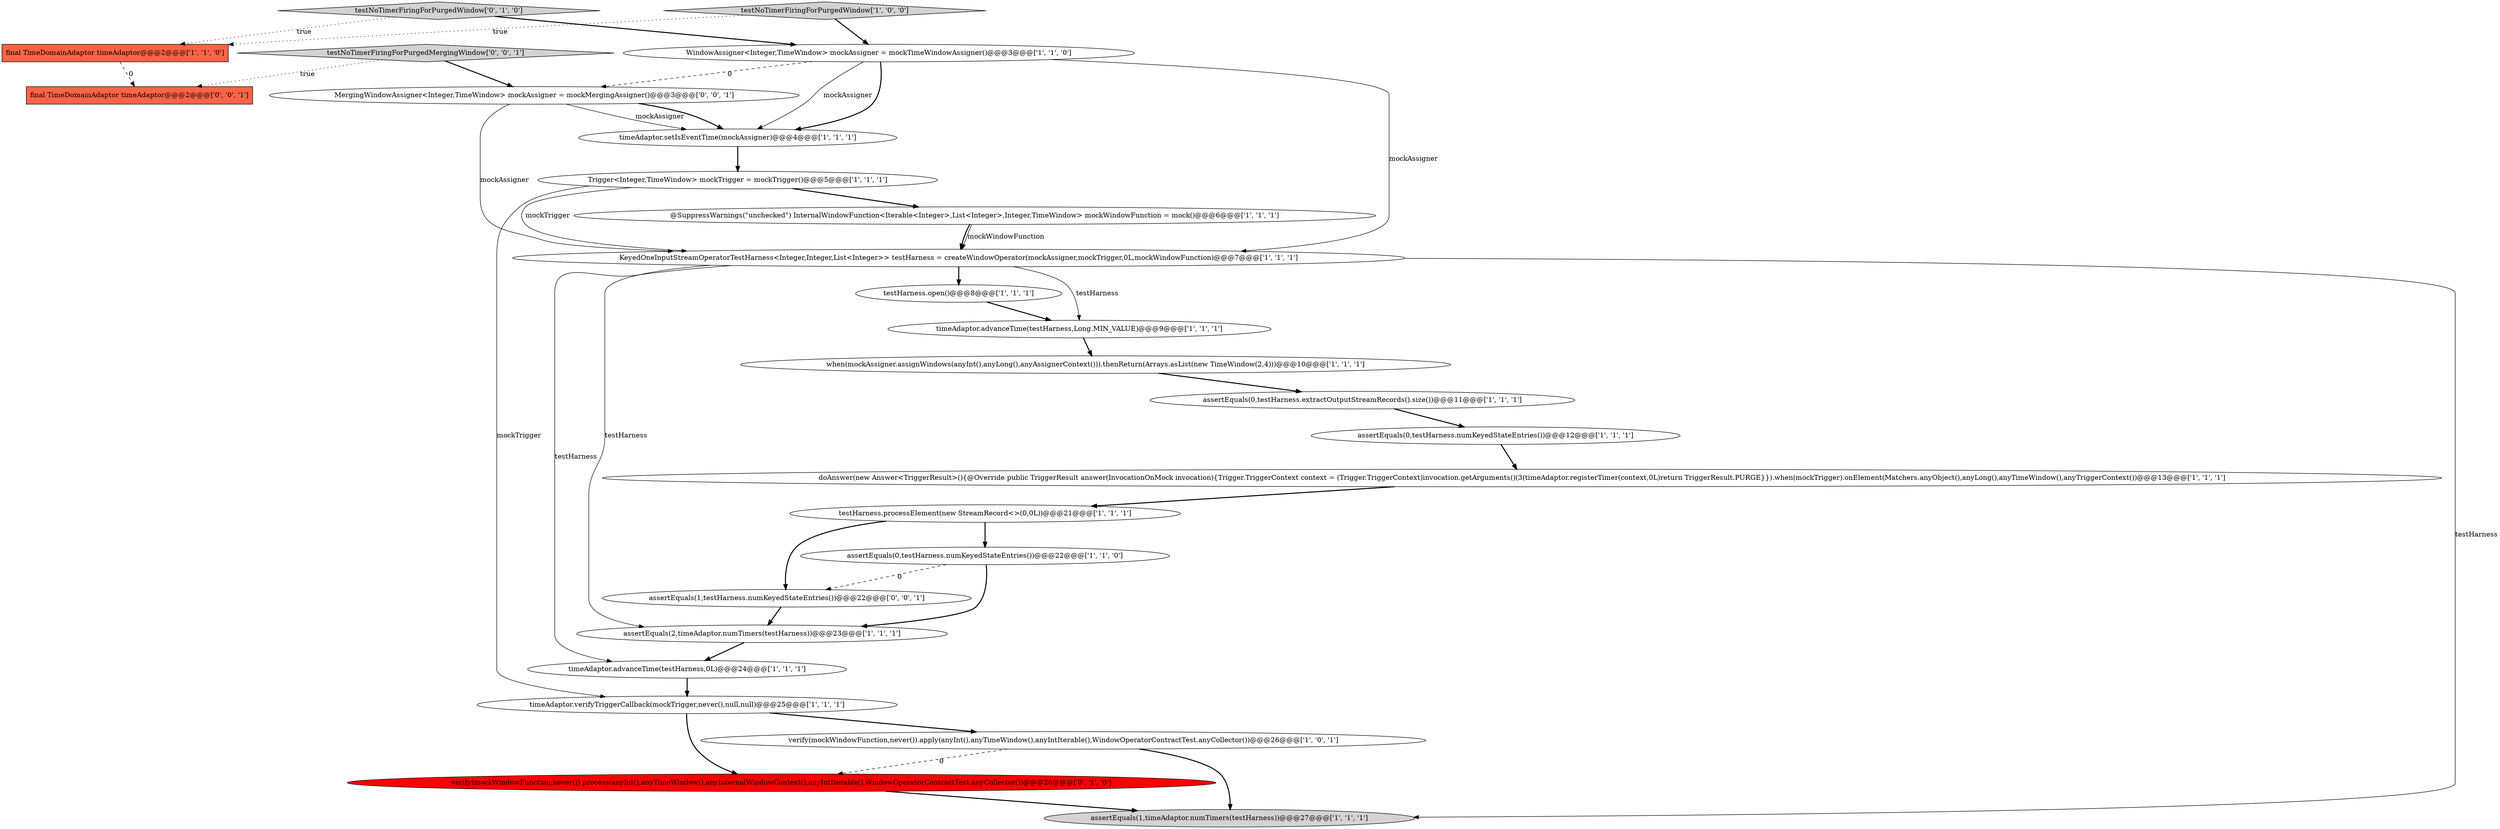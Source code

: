 digraph {
17 [style = filled, label = "assertEquals(2,timeAdaptor.numTimers(testHarness))@@@23@@@['1', '1', '1']", fillcolor = white, shape = ellipse image = "AAA0AAABBB1BBB"];
9 [style = filled, label = "assertEquals(0,testHarness.numKeyedStateEntries())@@@22@@@['1', '1', '0']", fillcolor = white, shape = ellipse image = "AAA0AAABBB1BBB"];
19 [style = filled, label = "Trigger<Integer,TimeWindow> mockTrigger = mockTrigger()@@@5@@@['1', '1', '1']", fillcolor = white, shape = ellipse image = "AAA0AAABBB1BBB"];
15 [style = filled, label = "WindowAssigner<Integer,TimeWindow> mockAssigner = mockTimeWindowAssigner()@@@3@@@['1', '1', '0']", fillcolor = white, shape = ellipse image = "AAA0AAABBB1BBB"];
3 [style = filled, label = "testHarness.open()@@@8@@@['1', '1', '1']", fillcolor = white, shape = ellipse image = "AAA0AAABBB1BBB"];
13 [style = filled, label = "timeAdaptor.setIsEventTime(mockAssigner)@@@4@@@['1', '1', '1']", fillcolor = white, shape = ellipse image = "AAA0AAABBB1BBB"];
6 [style = filled, label = "timeAdaptor.advanceTime(testHarness,0L)@@@24@@@['1', '1', '1']", fillcolor = white, shape = ellipse image = "AAA0AAABBB1BBB"];
10 [style = filled, label = "assertEquals(0,testHarness.numKeyedStateEntries())@@@12@@@['1', '1', '1']", fillcolor = white, shape = ellipse image = "AAA0AAABBB1BBB"];
5 [style = filled, label = "timeAdaptor.advanceTime(testHarness,Long.MIN_VALUE)@@@9@@@['1', '1', '1']", fillcolor = white, shape = ellipse image = "AAA0AAABBB1BBB"];
21 [style = filled, label = "testNoTimerFiringForPurgedWindow['0', '1', '0']", fillcolor = lightgray, shape = diamond image = "AAA0AAABBB2BBB"];
16 [style = filled, label = "assertEquals(0,testHarness.extractOutputStreamRecords().size())@@@11@@@['1', '1', '1']", fillcolor = white, shape = ellipse image = "AAA0AAABBB1BBB"];
2 [style = filled, label = "when(mockAssigner.assignWindows(anyInt(),anyLong(),anyAssignerContext())).thenReturn(Arrays.asList(new TimeWindow(2,4)))@@@10@@@['1', '1', '1']", fillcolor = white, shape = ellipse image = "AAA0AAABBB1BBB"];
11 [style = filled, label = "doAnswer(new Answer<TriggerResult>(){@Override public TriggerResult answer(InvocationOnMock invocation){Trigger.TriggerContext context = (Trigger.TriggerContext)invocation.getArguments()(3(timeAdaptor.registerTimer(context,0L)return TriggerResult.PURGE}}).when(mockTrigger).onElement(Matchers.anyObject(),anyLong(),anyTimeWindow(),anyTriggerContext())@@@13@@@['1', '1', '1']", fillcolor = white, shape = ellipse image = "AAA0AAABBB1BBB"];
18 [style = filled, label = "final TimeDomainAdaptor timeAdaptor@@@2@@@['1', '1', '0']", fillcolor = tomato, shape = box image = "AAA0AAABBB1BBB"];
8 [style = filled, label = "timeAdaptor.verifyTriggerCallback(mockTrigger,never(),null,null)@@@25@@@['1', '1', '1']", fillcolor = white, shape = ellipse image = "AAA0AAABBB1BBB"];
22 [style = filled, label = "MergingWindowAssigner<Integer,TimeWindow> mockAssigner = mockMergingAssigner()@@@3@@@['0', '0', '1']", fillcolor = white, shape = ellipse image = "AAA0AAABBB3BBB"];
14 [style = filled, label = "testHarness.processElement(new StreamRecord<>(0,0L))@@@21@@@['1', '1', '1']", fillcolor = white, shape = ellipse image = "AAA0AAABBB1BBB"];
4 [style = filled, label = "@SuppressWarnings(\"unchecked\") InternalWindowFunction<Iterable<Integer>,List<Integer>,Integer,TimeWindow> mockWindowFunction = mock()@@@6@@@['1', '1', '1']", fillcolor = white, shape = ellipse image = "AAA0AAABBB1BBB"];
20 [style = filled, label = "verify(mockWindowFunction,never()).process(anyInt(),anyTimeWindow(),anyInternalWindowContext(),anyIntIterable(),WindowOperatorContractTest.anyCollector())@@@26@@@['0', '1', '0']", fillcolor = red, shape = ellipse image = "AAA1AAABBB2BBB"];
0 [style = filled, label = "testNoTimerFiringForPurgedWindow['1', '0', '0']", fillcolor = lightgray, shape = diamond image = "AAA0AAABBB1BBB"];
25 [style = filled, label = "testNoTimerFiringForPurgedMergingWindow['0', '0', '1']", fillcolor = lightgray, shape = diamond image = "AAA0AAABBB3BBB"];
12 [style = filled, label = "KeyedOneInputStreamOperatorTestHarness<Integer,Integer,List<Integer>> testHarness = createWindowOperator(mockAssigner,mockTrigger,0L,mockWindowFunction)@@@7@@@['1', '1', '1']", fillcolor = white, shape = ellipse image = "AAA0AAABBB1BBB"];
23 [style = filled, label = "assertEquals(1,testHarness.numKeyedStateEntries())@@@22@@@['0', '0', '1']", fillcolor = white, shape = ellipse image = "AAA0AAABBB3BBB"];
24 [style = filled, label = "final TimeDomainAdaptor timeAdaptor@@@2@@@['0', '0', '1']", fillcolor = tomato, shape = box image = "AAA0AAABBB3BBB"];
1 [style = filled, label = "assertEquals(1,timeAdaptor.numTimers(testHarness))@@@27@@@['1', '1', '1']", fillcolor = lightgray, shape = ellipse image = "AAA0AAABBB1BBB"];
7 [style = filled, label = "verify(mockWindowFunction,never()).apply(anyInt(),anyTimeWindow(),anyIntIterable(),WindowOperatorContractTest.anyCollector())@@@26@@@['1', '0', '1']", fillcolor = white, shape = ellipse image = "AAA0AAABBB1BBB"];
15->13 [style = solid, label="mockAssigner"];
15->13 [style = bold, label=""];
7->1 [style = bold, label=""];
15->12 [style = solid, label="mockAssigner"];
0->18 [style = dotted, label="true"];
25->22 [style = bold, label=""];
11->14 [style = bold, label=""];
16->10 [style = bold, label=""];
17->6 [style = bold, label=""];
21->18 [style = dotted, label="true"];
4->12 [style = solid, label="mockWindowFunction"];
21->15 [style = bold, label=""];
7->20 [style = dashed, label="0"];
25->24 [style = dotted, label="true"];
9->17 [style = bold, label=""];
22->13 [style = solid, label="mockAssigner"];
20->1 [style = bold, label=""];
12->1 [style = solid, label="testHarness"];
9->23 [style = dashed, label="0"];
0->15 [style = bold, label=""];
15->22 [style = dashed, label="0"];
8->7 [style = bold, label=""];
22->12 [style = solid, label="mockAssigner"];
5->2 [style = bold, label=""];
13->19 [style = bold, label=""];
3->5 [style = bold, label=""];
8->20 [style = bold, label=""];
19->8 [style = solid, label="mockTrigger"];
12->5 [style = solid, label="testHarness"];
14->23 [style = bold, label=""];
6->8 [style = bold, label=""];
12->6 [style = solid, label="testHarness"];
4->12 [style = bold, label=""];
12->17 [style = solid, label="testHarness"];
23->17 [style = bold, label=""];
14->9 [style = bold, label=""];
12->3 [style = bold, label=""];
19->4 [style = bold, label=""];
19->12 [style = solid, label="mockTrigger"];
22->13 [style = bold, label=""];
18->24 [style = dashed, label="0"];
10->11 [style = bold, label=""];
2->16 [style = bold, label=""];
}

